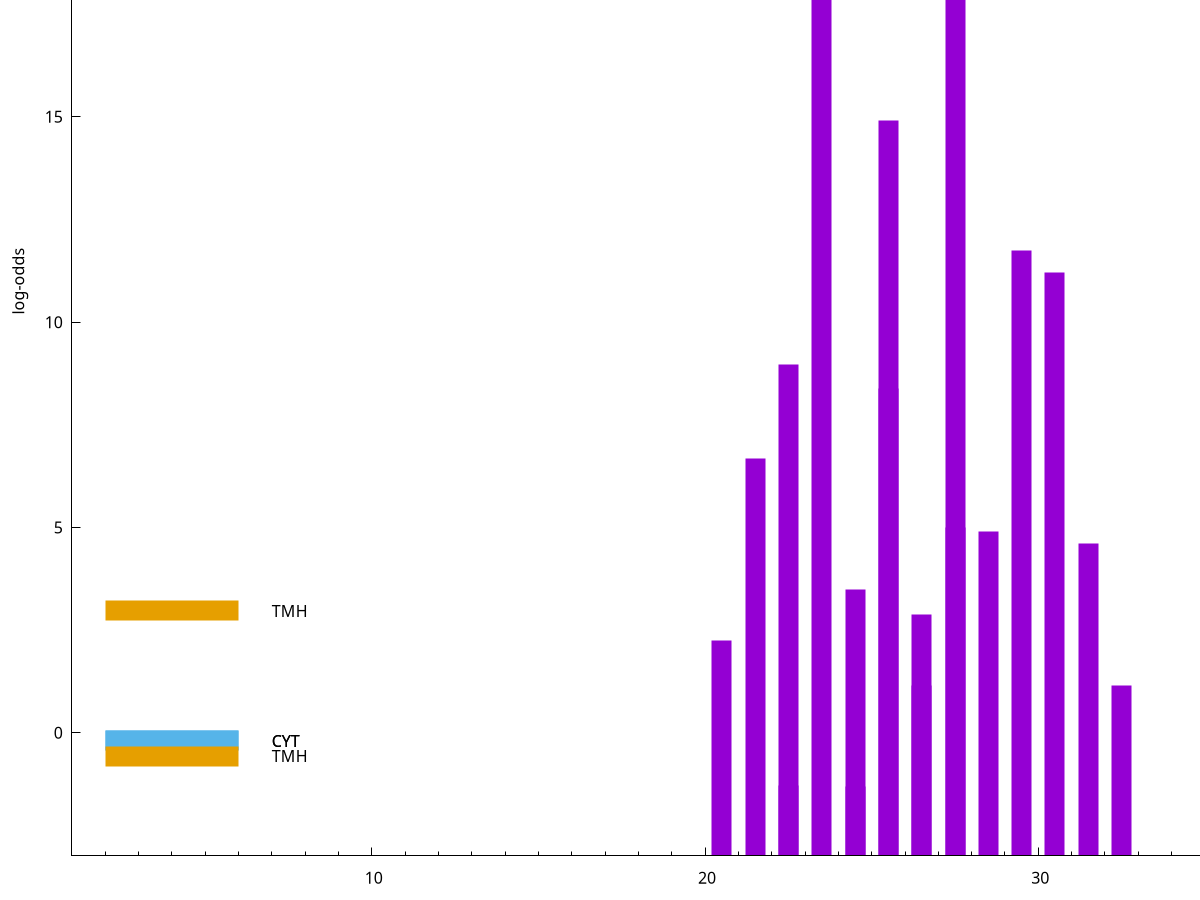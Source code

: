 set title "LipoP predictions for SRR3987112.gff"
set size 2., 1.4
set xrange [1:70] 
set mxtics 10
set yrange [-3:25]
set y2range [0:28]
set ylabel "log-odds"
set term postscript eps color solid "Helvetica" 30
set output "SRR3987112.gff4.eps"
set arrow from 2,22.4493 to 6,22.4493 nohead lt 1 lw 20
set label "SpI" at 7,22.4493
set arrow from 2,18.0271 to 6,18.0271 nohead lt 1 lw 20
set label "SpI" at 7,18.0271
set arrow from 2,2.96789 to 6,2.96789 nohead lt 4 lw 20
set label "TMH" at 7,2.96789
set arrow from 2,-0.200913 to 6,-0.200913 nohead lt 3 lw 20
set label "CYT" at 7,-0.200913
set arrow from 2,-0.200913 to 6,-0.200913 nohead lt 3 lw 20
set label "CYT" at 7,-0.200913
set arrow from 2,-0.569378 to 6,-0.569378 nohead lt 4 lw 20
set label "TMH" at 7,-0.569378
set arrow from 2,22.4493 to 6,22.4493 nohead lt 1 lw 20
set label "SpI" at 7,22.4493
# NOTE: The scores below are the log-odds scores with the threshold
# NOTE: subtracted (a hack to make gnuplot make the histogram all
# NOTE: look nice).
plot "-" axes x1y2 title "" with impulses lt 1 lw 20
27.500000 25.440000
23.500000 21.021700
25.500000 17.911600
29.500000 14.749600
30.500000 14.206400
22.500000 11.962640
25.500000 11.392410
21.500000 9.682980
27.500000 7.991400
28.500000 7.912290
31.500000 7.600610
24.500000 6.478900
26.500000 5.883620
20.500000 5.243370
26.500000 4.149590
32.500000 4.140270
22.500000 1.713270
24.500000 1.689280
e
exit
